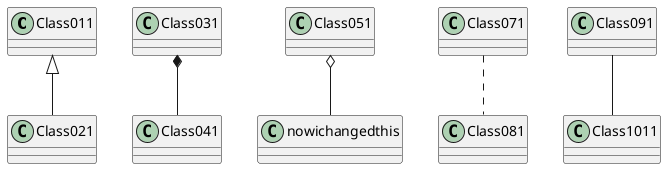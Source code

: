 @startuml test
Class011 <|-- Class021
Class031 *-- Class041
Class051 o-- nowichangedthis
Class071 .. Class081
Class091 -- Class1011
@enduml
